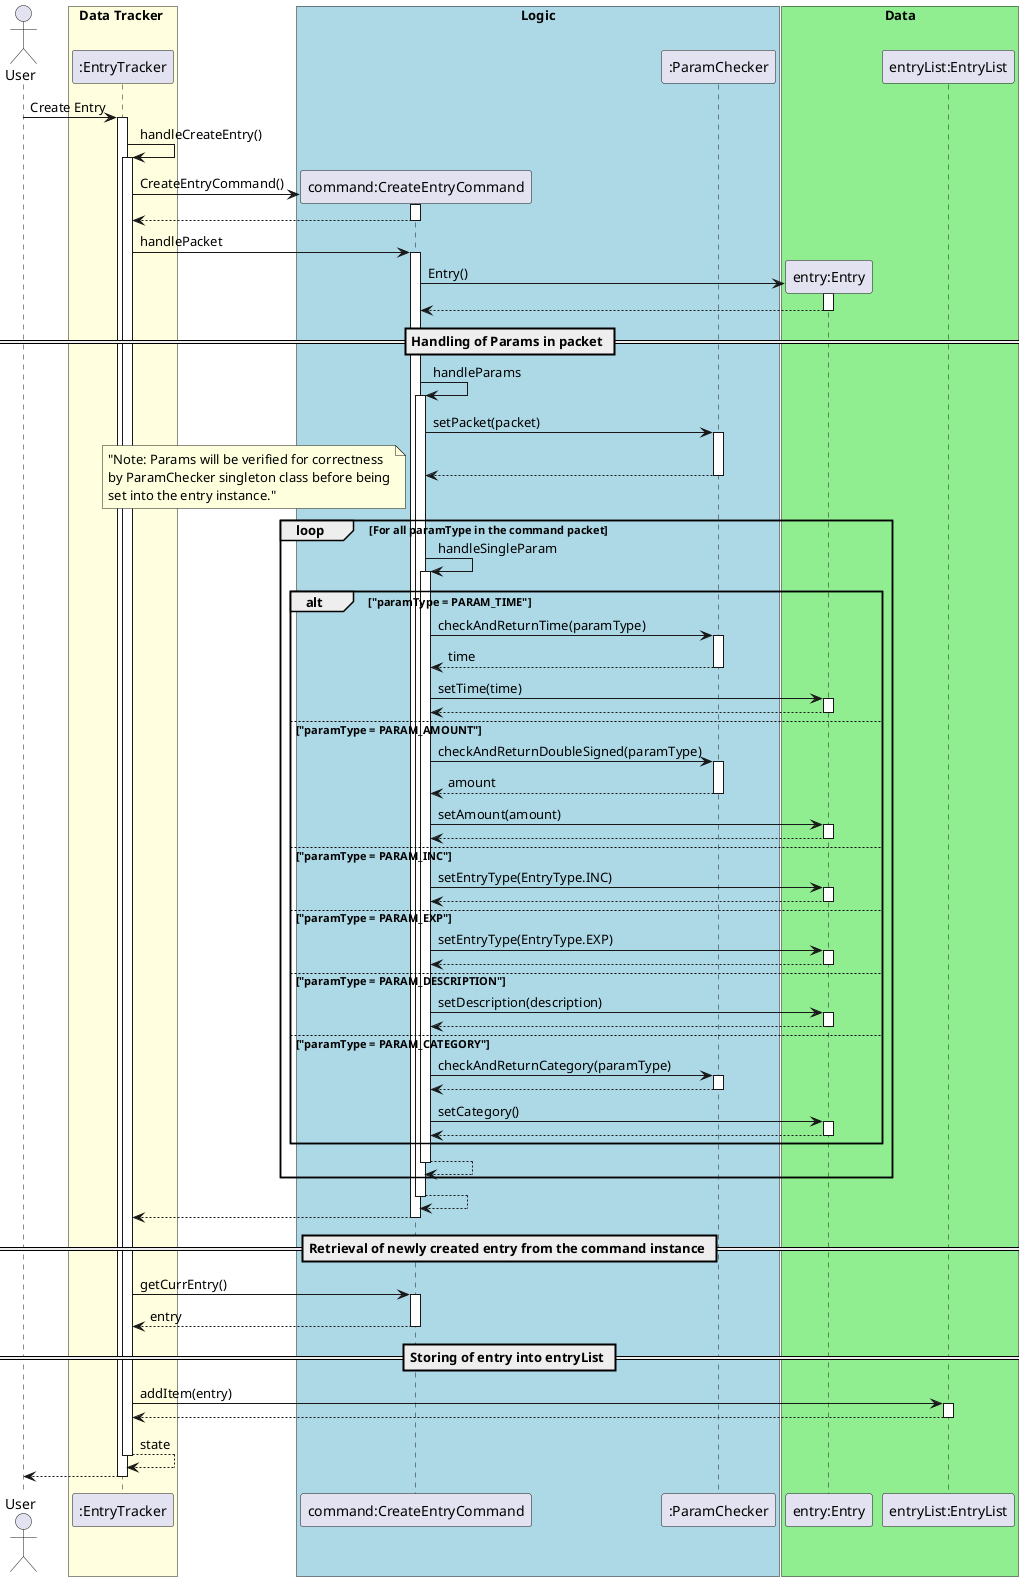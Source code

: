 @startuml
autoactivate on
actor User
skinparam shadowing false

skinparam sequence {
ActorBorderColor white

ActorBackgroundColor white
ActorFontColor white
ActorFontSize 17
ActorFontName ""
}

User -> ":EntryTracker": Create Entry
":EntryTracker" ->":EntryTracker": handleCreateEntry()
    create "command:CreateEntryCommand"
   ":EntryTracker"-> "command:CreateEntryCommand" : CreateEntryCommand()
    return

   ":EntryTracker"-> "command:CreateEntryCommand" : handlePacket

        create "entry:Entry"
        "command:CreateEntryCommand" -> "entry:Entry" : Entry()
        return
        == Handling of Params in packet ==
        "command:CreateEntryCommand" -> "command:CreateEntryCommand" : handleParams
            "command:CreateEntryCommand" -> ":ParamChecker" : setPacket(packet)
            return
            loop For all paramType in the command packet
                note left: "Note: Params will be verified for correctness\nby ParamChecker singleton class before being\nset into the entry instance."
                "command:CreateEntryCommand" -> "command:CreateEntryCommand" : handleSingleParam
                    alt "paramType = PARAM_TIME"
                        "command:CreateEntryCommand" ->":ParamChecker": checkAndReturnTime(paramType)
                        return time
                        "command:CreateEntryCommand" -> "entry:Entry" : setTime(time)
                        return
                    else "paramType = PARAM_AMOUNT"
                        "command:CreateEntryCommand" ->":ParamChecker": checkAndReturnDoubleSigned(paramType)
                        return amount
                        "command:CreateEntryCommand" -> "entry:Entry" : setAmount(amount)
                        return
                    else "paramType = PARAM_INC"
                        "command:CreateEntryCommand" -> "entry:Entry" : setEntryType(EntryType.INC)
                        return
                    else "paramType = PARAM_EXP"
                        "command:CreateEntryCommand" -> "entry:Entry" : setEntryType(EntryType.EXP)
                        return
                    else "paramType = PARAM_DESCRIPTION"
                        "command:CreateEntryCommand" -> "entry:Entry" : setDescription(description)
                        return
                    else "paramType = PARAM_CATEGORY"
                        "command:CreateEntryCommand" ->":ParamChecker": checkAndReturnCategory(paramType)
                        return
                        "command:CreateEntryCommand" -> "entry:Entry" : setCategory()
                        return
                    end
                return
            end
        return
   return
   == Retrieval of newly created entry from the command instance ==
   ":EntryTracker"-> "command:CreateEntryCommand" : getCurrEntry()
   return entry
   == Storing of entry into entryList ==
   ":EntryTracker"-> "entryList:EntryList" : addItem(entry)
    return

return state
return

box "Data Tracker " #LightYellow
participant ":EntryTracker"
endBox

box "Logic" #LightBlue
participant "command:CreateEntryCommand"
participant ":ParamChecker"
endBox

box "Data" #LightGreen
participant "entry:Entry"
participant "entryList:EntryList"
endBox
@enduml